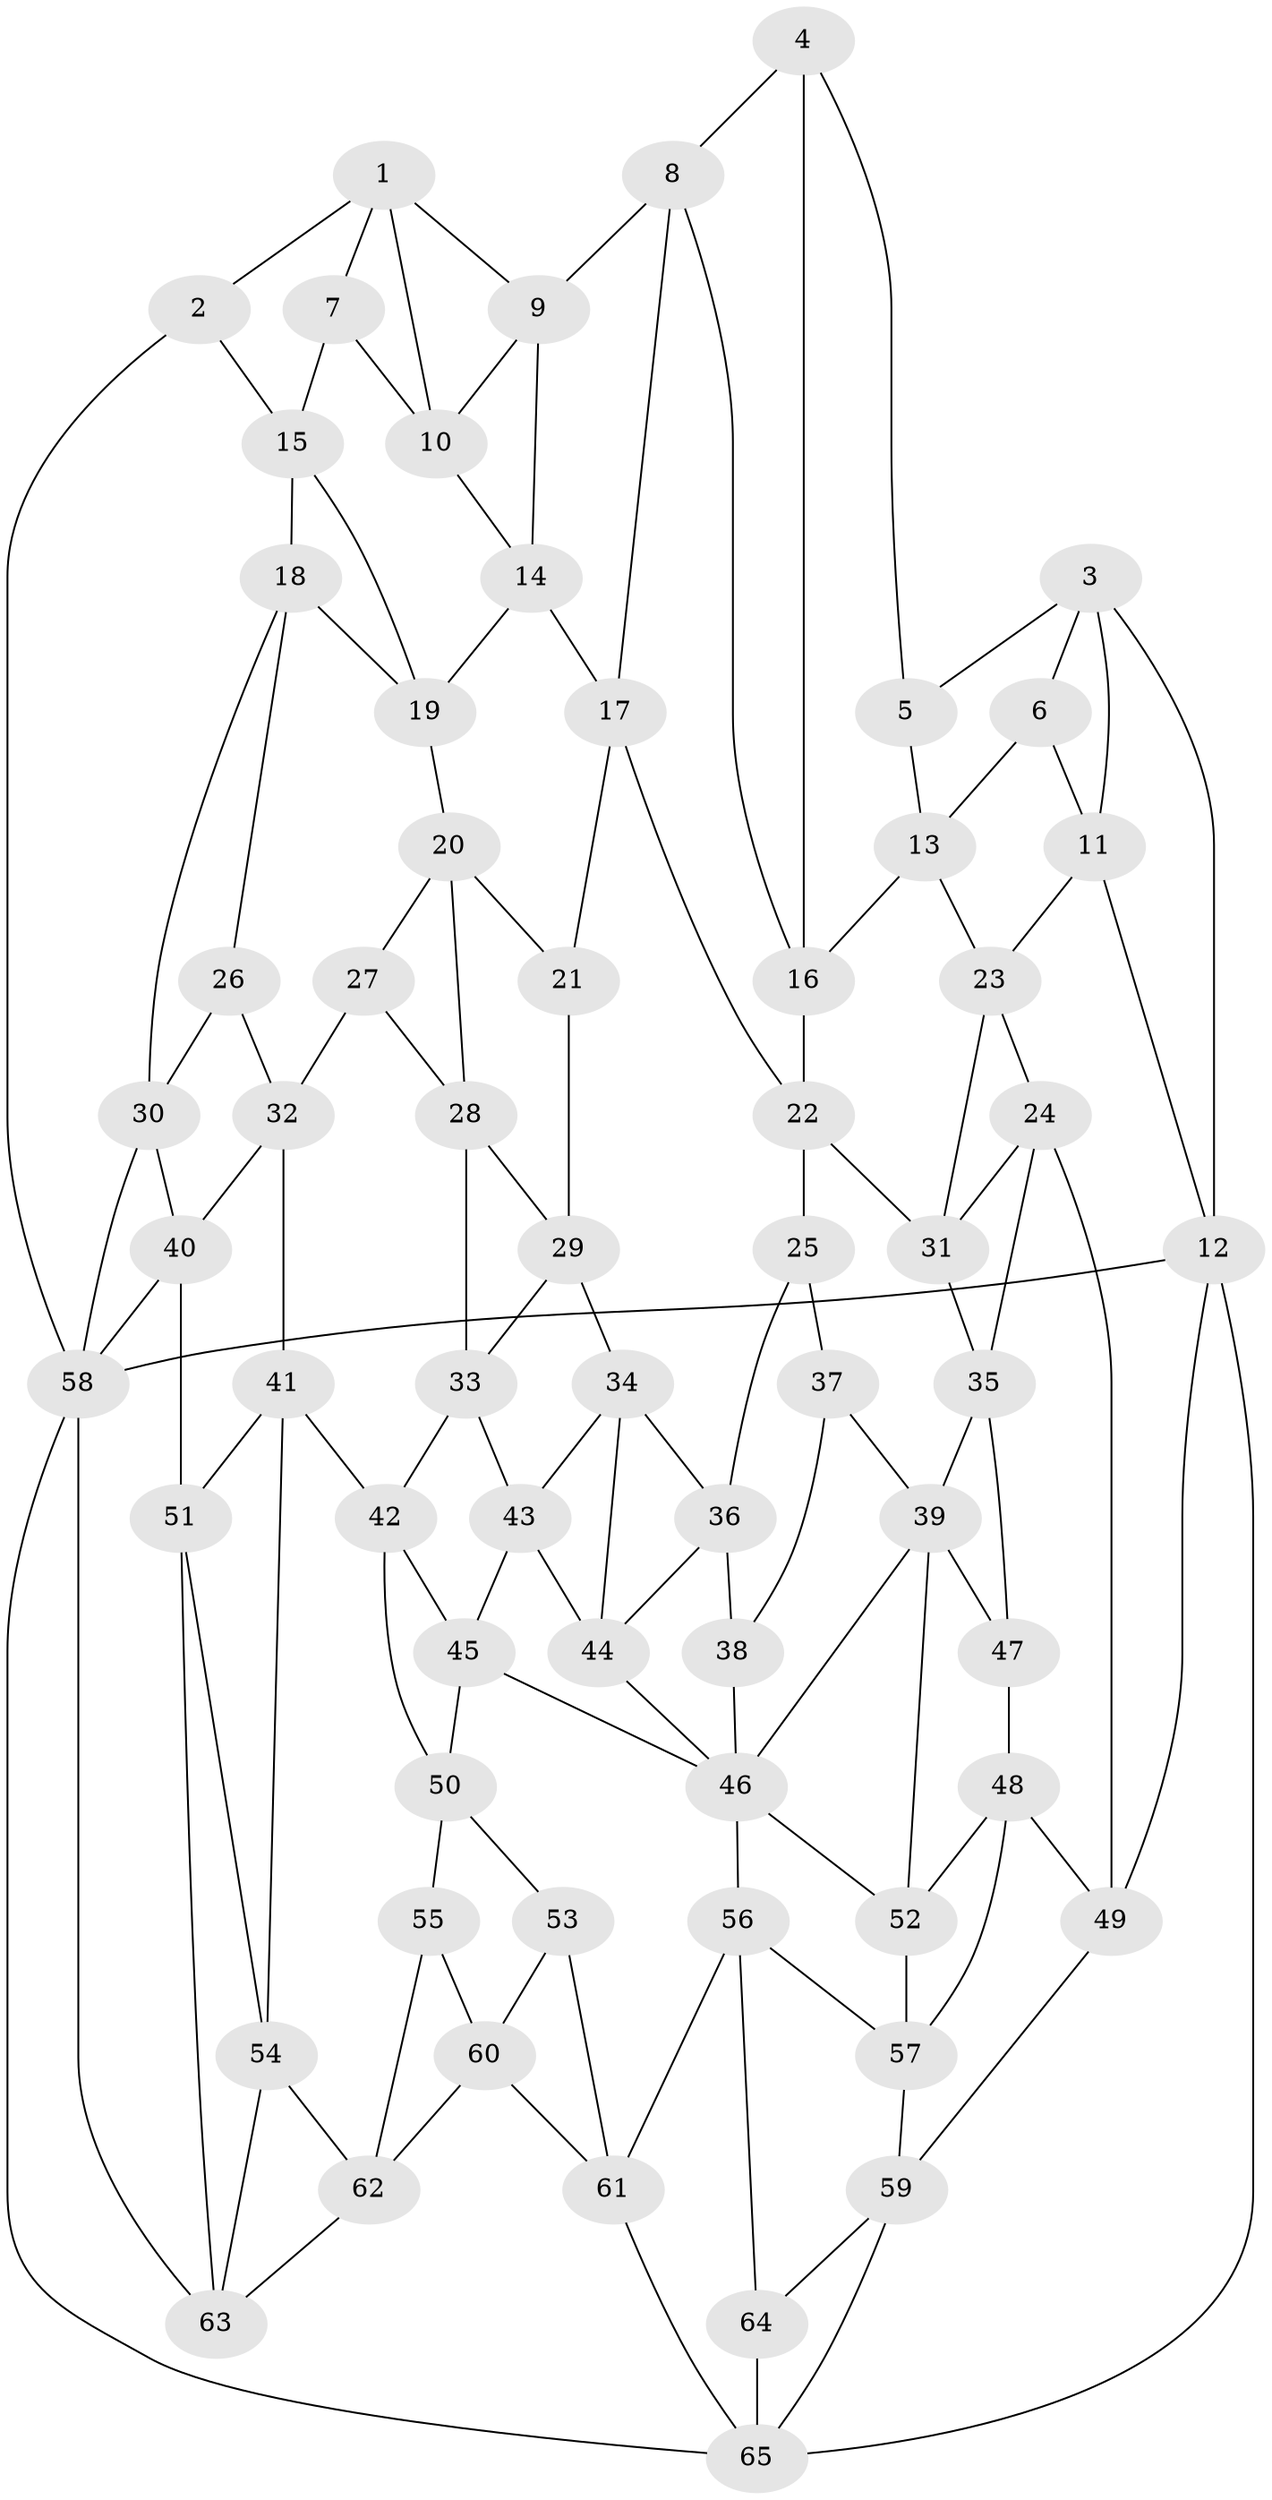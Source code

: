 // original degree distribution, {3: 0.015384615384615385, 4: 0.2230769230769231, 6: 0.2076923076923077, 5: 0.5538461538461539}
// Generated by graph-tools (version 1.1) at 2025/51/03/09/25 03:51:10]
// undirected, 65 vertices, 126 edges
graph export_dot {
graph [start="1"]
  node [color=gray90,style=filled];
  1;
  2;
  3;
  4;
  5;
  6;
  7;
  8;
  9;
  10;
  11;
  12;
  13;
  14;
  15;
  16;
  17;
  18;
  19;
  20;
  21;
  22;
  23;
  24;
  25;
  26;
  27;
  28;
  29;
  30;
  31;
  32;
  33;
  34;
  35;
  36;
  37;
  38;
  39;
  40;
  41;
  42;
  43;
  44;
  45;
  46;
  47;
  48;
  49;
  50;
  51;
  52;
  53;
  54;
  55;
  56;
  57;
  58;
  59;
  60;
  61;
  62;
  63;
  64;
  65;
  1 -- 2 [weight=1.0];
  1 -- 7 [weight=1.0];
  1 -- 9 [weight=1.0];
  1 -- 10 [weight=1.0];
  2 -- 15 [weight=1.0];
  2 -- 58 [weight=1.0];
  3 -- 5 [weight=1.0];
  3 -- 6 [weight=1.0];
  3 -- 11 [weight=1.0];
  3 -- 12 [weight=1.0];
  4 -- 5 [weight=1.0];
  4 -- 8 [weight=1.0];
  4 -- 16 [weight=1.0];
  5 -- 13 [weight=1.0];
  6 -- 11 [weight=1.0];
  6 -- 13 [weight=1.0];
  7 -- 10 [weight=1.0];
  7 -- 15 [weight=1.0];
  8 -- 9 [weight=1.0];
  8 -- 16 [weight=1.0];
  8 -- 17 [weight=1.0];
  9 -- 10 [weight=1.0];
  9 -- 14 [weight=1.0];
  10 -- 14 [weight=1.0];
  11 -- 12 [weight=1.0];
  11 -- 23 [weight=1.0];
  12 -- 49 [weight=1.0];
  12 -- 58 [weight=1.0];
  12 -- 65 [weight=1.0];
  13 -- 16 [weight=1.0];
  13 -- 23 [weight=1.0];
  14 -- 17 [weight=1.0];
  14 -- 19 [weight=1.0];
  15 -- 18 [weight=1.0];
  15 -- 19 [weight=1.0];
  16 -- 22 [weight=1.0];
  17 -- 21 [weight=1.0];
  17 -- 22 [weight=1.0];
  18 -- 19 [weight=1.0];
  18 -- 26 [weight=1.0];
  18 -- 30 [weight=1.0];
  19 -- 20 [weight=1.0];
  20 -- 21 [weight=1.0];
  20 -- 27 [weight=1.0];
  20 -- 28 [weight=1.0];
  21 -- 29 [weight=1.0];
  22 -- 25 [weight=1.0];
  22 -- 31 [weight=1.0];
  23 -- 24 [weight=1.0];
  23 -- 31 [weight=1.0];
  24 -- 31 [weight=1.0];
  24 -- 35 [weight=1.0];
  24 -- 49 [weight=1.0];
  25 -- 36 [weight=1.0];
  25 -- 37 [weight=1.0];
  26 -- 30 [weight=1.0];
  26 -- 32 [weight=1.0];
  27 -- 28 [weight=1.0];
  27 -- 32 [weight=1.0];
  28 -- 29 [weight=1.0];
  28 -- 33 [weight=1.0];
  29 -- 33 [weight=1.0];
  29 -- 34 [weight=1.0];
  30 -- 40 [weight=1.0];
  30 -- 58 [weight=1.0];
  31 -- 35 [weight=1.0];
  32 -- 40 [weight=1.0];
  32 -- 41 [weight=1.0];
  33 -- 42 [weight=1.0];
  33 -- 43 [weight=1.0];
  34 -- 36 [weight=1.0];
  34 -- 43 [weight=1.0];
  34 -- 44 [weight=1.0];
  35 -- 39 [weight=1.0];
  35 -- 47 [weight=1.0];
  36 -- 38 [weight=1.0];
  36 -- 44 [weight=1.0];
  37 -- 38 [weight=2.0];
  37 -- 39 [weight=1.0];
  38 -- 46 [weight=1.0];
  39 -- 46 [weight=1.0];
  39 -- 47 [weight=2.0];
  39 -- 52 [weight=1.0];
  40 -- 51 [weight=1.0];
  40 -- 58 [weight=1.0];
  41 -- 42 [weight=1.0];
  41 -- 51 [weight=1.0];
  41 -- 54 [weight=1.0];
  42 -- 45 [weight=1.0];
  42 -- 50 [weight=1.0];
  43 -- 44 [weight=1.0];
  43 -- 45 [weight=1.0];
  44 -- 46 [weight=1.0];
  45 -- 46 [weight=1.0];
  45 -- 50 [weight=1.0];
  46 -- 52 [weight=1.0];
  46 -- 56 [weight=1.0];
  47 -- 48 [weight=1.0];
  48 -- 49 [weight=1.0];
  48 -- 52 [weight=1.0];
  48 -- 57 [weight=1.0];
  49 -- 59 [weight=1.0];
  50 -- 53 [weight=1.0];
  50 -- 55 [weight=1.0];
  51 -- 54 [weight=1.0];
  51 -- 63 [weight=1.0];
  52 -- 57 [weight=1.0];
  53 -- 60 [weight=1.0];
  53 -- 61 [weight=1.0];
  54 -- 62 [weight=1.0];
  54 -- 63 [weight=1.0];
  55 -- 60 [weight=1.0];
  55 -- 62 [weight=1.0];
  56 -- 57 [weight=1.0];
  56 -- 61 [weight=1.0];
  56 -- 64 [weight=1.0];
  57 -- 59 [weight=1.0];
  58 -- 63 [weight=1.0];
  58 -- 65 [weight=1.0];
  59 -- 64 [weight=1.0];
  59 -- 65 [weight=1.0];
  60 -- 61 [weight=1.0];
  60 -- 62 [weight=1.0];
  61 -- 65 [weight=1.0];
  62 -- 63 [weight=1.0];
  64 -- 65 [weight=1.0];
}
